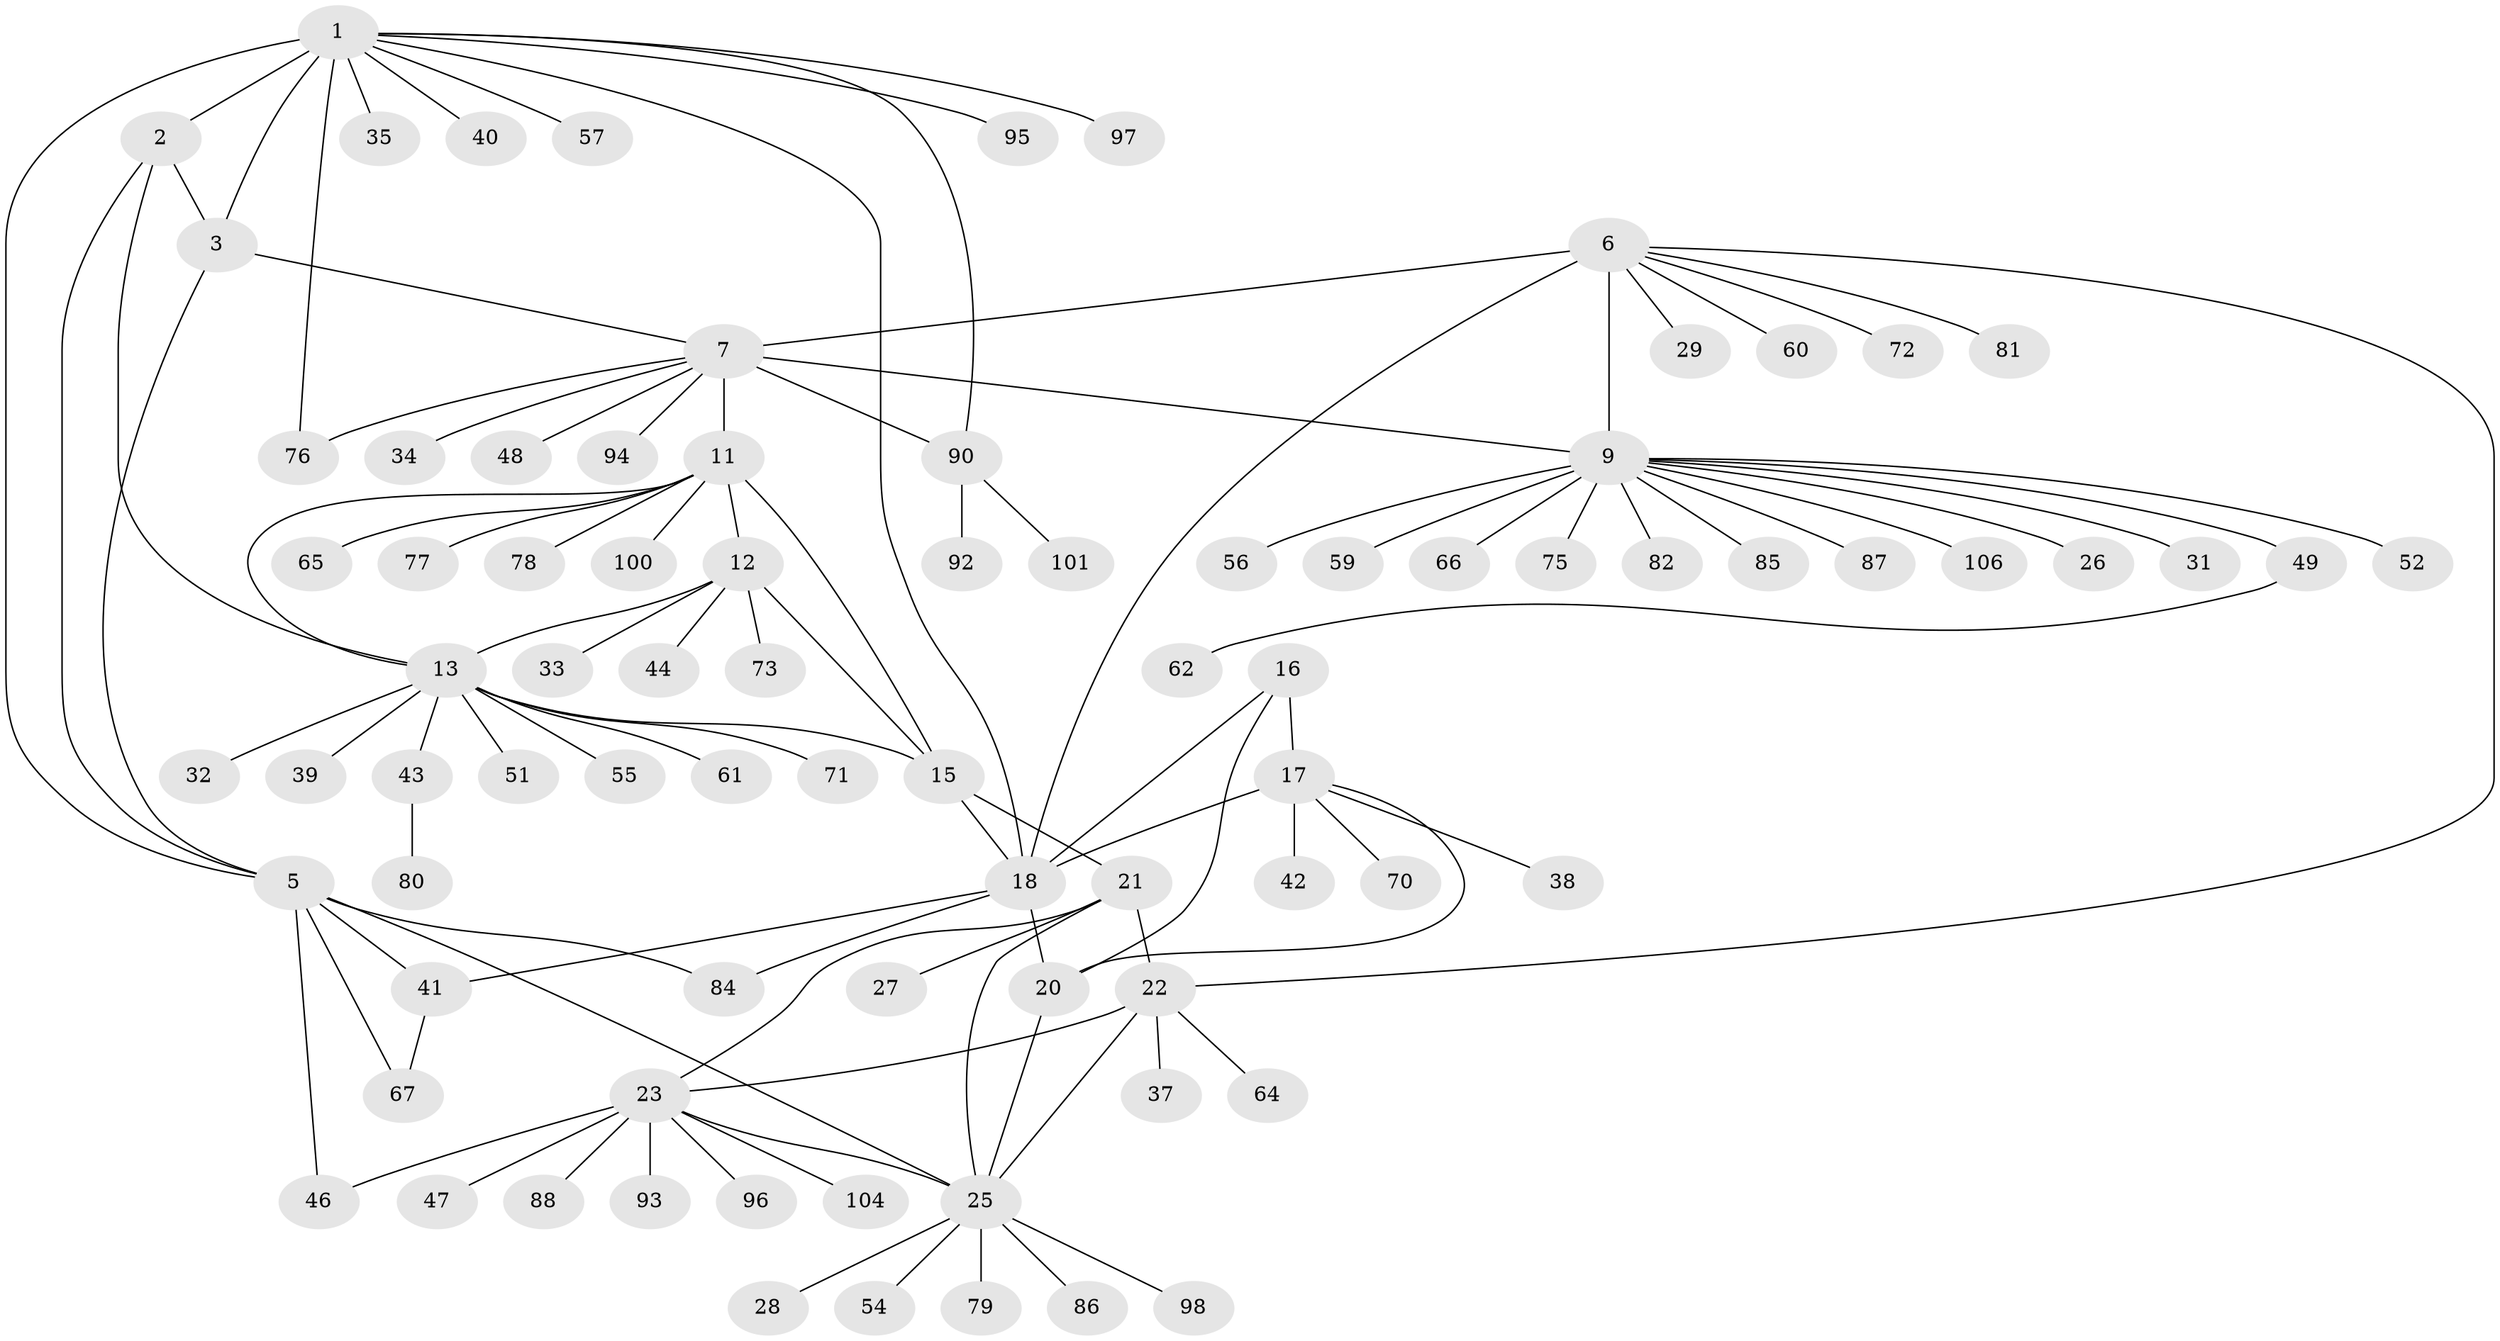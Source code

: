 // original degree distribution, {9: 0.018867924528301886, 5: 0.04716981132075472, 7: 0.02830188679245283, 8: 0.0660377358490566, 10: 0.018867924528301886, 12: 0.02830188679245283, 4: 0.018867924528301886, 6: 0.018867924528301886, 2: 0.09433962264150944, 1: 0.6226415094339622, 3: 0.03773584905660377}
// Generated by graph-tools (version 1.1) at 2025/11/02/27/25 16:11:34]
// undirected, 83 vertices, 107 edges
graph export_dot {
graph [start="1"]
  node [color=gray90,style=filled];
  1 [super="+4"];
  2;
  3;
  5 [super="+68"];
  6 [super="+8"];
  7 [super="+105"];
  9 [super="+10"];
  11 [super="+50"];
  12 [super="+102"];
  13 [super="+14"];
  15 [super="+69"];
  16;
  17 [super="+45"];
  18 [super="+19"];
  20 [super="+83"];
  21 [super="+36"];
  22 [super="+24"];
  23 [super="+30"];
  25 [super="+53"];
  26 [super="+99"];
  27;
  28;
  29;
  31;
  32;
  33 [super="+89"];
  34;
  35;
  37;
  38;
  39;
  40;
  41 [super="+103"];
  42;
  43;
  44;
  46 [super="+63"];
  47;
  48;
  49 [super="+58"];
  51;
  52;
  54;
  55;
  56;
  57;
  59 [super="+74"];
  60;
  61;
  62;
  64;
  65;
  66;
  67;
  70;
  71;
  72;
  73;
  75;
  76;
  77;
  78;
  79;
  80;
  81;
  82;
  84;
  85;
  86;
  87;
  88;
  90 [super="+91"];
  92;
  93;
  94;
  95;
  96;
  97;
  98;
  100;
  101;
  104;
  106;
  1 -- 2 [weight=2];
  1 -- 3 [weight=2];
  1 -- 5 [weight=2];
  1 -- 35;
  1 -- 57;
  1 -- 76;
  1 -- 90;
  1 -- 95;
  1 -- 97;
  1 -- 18;
  1 -- 40;
  2 -- 3;
  2 -- 5;
  2 -- 13;
  3 -- 5;
  3 -- 7;
  5 -- 25;
  5 -- 67;
  5 -- 41;
  5 -- 84;
  5 -- 46;
  6 -- 7 [weight=2];
  6 -- 9 [weight=4];
  6 -- 29;
  6 -- 60;
  6 -- 72;
  6 -- 81;
  6 -- 22;
  6 -- 18;
  7 -- 9 [weight=2];
  7 -- 11;
  7 -- 34;
  7 -- 48;
  7 -- 76;
  7 -- 90;
  7 -- 94;
  9 -- 26;
  9 -- 56;
  9 -- 59;
  9 -- 85;
  9 -- 66;
  9 -- 106;
  9 -- 75;
  9 -- 49;
  9 -- 82;
  9 -- 52;
  9 -- 87;
  9 -- 31;
  11 -- 12;
  11 -- 13 [weight=2];
  11 -- 15;
  11 -- 65;
  11 -- 77;
  11 -- 78;
  11 -- 100;
  12 -- 13 [weight=2];
  12 -- 15;
  12 -- 33;
  12 -- 44;
  12 -- 73;
  13 -- 15 [weight=2];
  13 -- 39;
  13 -- 51;
  13 -- 55;
  13 -- 32;
  13 -- 71;
  13 -- 43;
  13 -- 61;
  15 -- 21;
  15 -- 18;
  16 -- 17;
  16 -- 18 [weight=2];
  16 -- 20;
  17 -- 18 [weight=2];
  17 -- 20;
  17 -- 38;
  17 -- 42;
  17 -- 70;
  18 -- 20 [weight=2];
  18 -- 41;
  18 -- 84;
  20 -- 25;
  21 -- 22 [weight=2];
  21 -- 23;
  21 -- 25;
  21 -- 27;
  22 -- 23 [weight=2];
  22 -- 25 [weight=2];
  22 -- 64;
  22 -- 37;
  23 -- 25;
  23 -- 46;
  23 -- 47;
  23 -- 88;
  23 -- 96;
  23 -- 104;
  23 -- 93;
  25 -- 28;
  25 -- 54;
  25 -- 79;
  25 -- 86;
  25 -- 98;
  41 -- 67;
  43 -- 80;
  49 -- 62;
  90 -- 92;
  90 -- 101;
}

